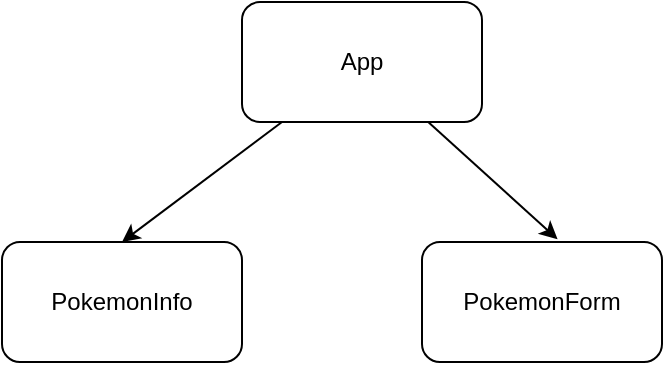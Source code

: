 <mxfile>
    <diagram id="ku06GU1PNw3pAOLw5wy1" name="Page-1">
        <mxGraphModel dx="384" dy="639" grid="1" gridSize="10" guides="1" tooltips="1" connect="1" arrows="1" fold="1" page="1" pageScale="1" pageWidth="850" pageHeight="1100" math="0" shadow="0">
            <root>
                <mxCell id="0"/>
                <mxCell id="1" parent="0"/>
                <mxCell id="5" style="edgeStyle=none;html=1;entryX=0.5;entryY=0;entryDx=0;entryDy=0;" edge="1" parent="1" source="2" target="4">
                    <mxGeometry relative="1" as="geometry"/>
                </mxCell>
                <mxCell id="6" style="edgeStyle=none;html=1;entryX=0.565;entryY=-0.023;entryDx=0;entryDy=0;entryPerimeter=0;" edge="1" parent="1" source="2" target="3">
                    <mxGeometry relative="1" as="geometry"/>
                </mxCell>
                <mxCell id="2" value="App" style="rounded=1;whiteSpace=wrap;html=1;" vertex="1" parent="1">
                    <mxGeometry x="130" y="40" width="120" height="60" as="geometry"/>
                </mxCell>
                <mxCell id="3" value="PokemonForm" style="rounded=1;whiteSpace=wrap;html=1;" vertex="1" parent="1">
                    <mxGeometry x="220" y="160" width="120" height="60" as="geometry"/>
                </mxCell>
                <mxCell id="4" value="PokemonInfo" style="rounded=1;whiteSpace=wrap;html=1;" vertex="1" parent="1">
                    <mxGeometry x="10" y="160" width="120" height="60" as="geometry"/>
                </mxCell>
            </root>
        </mxGraphModel>
    </diagram>
</mxfile>